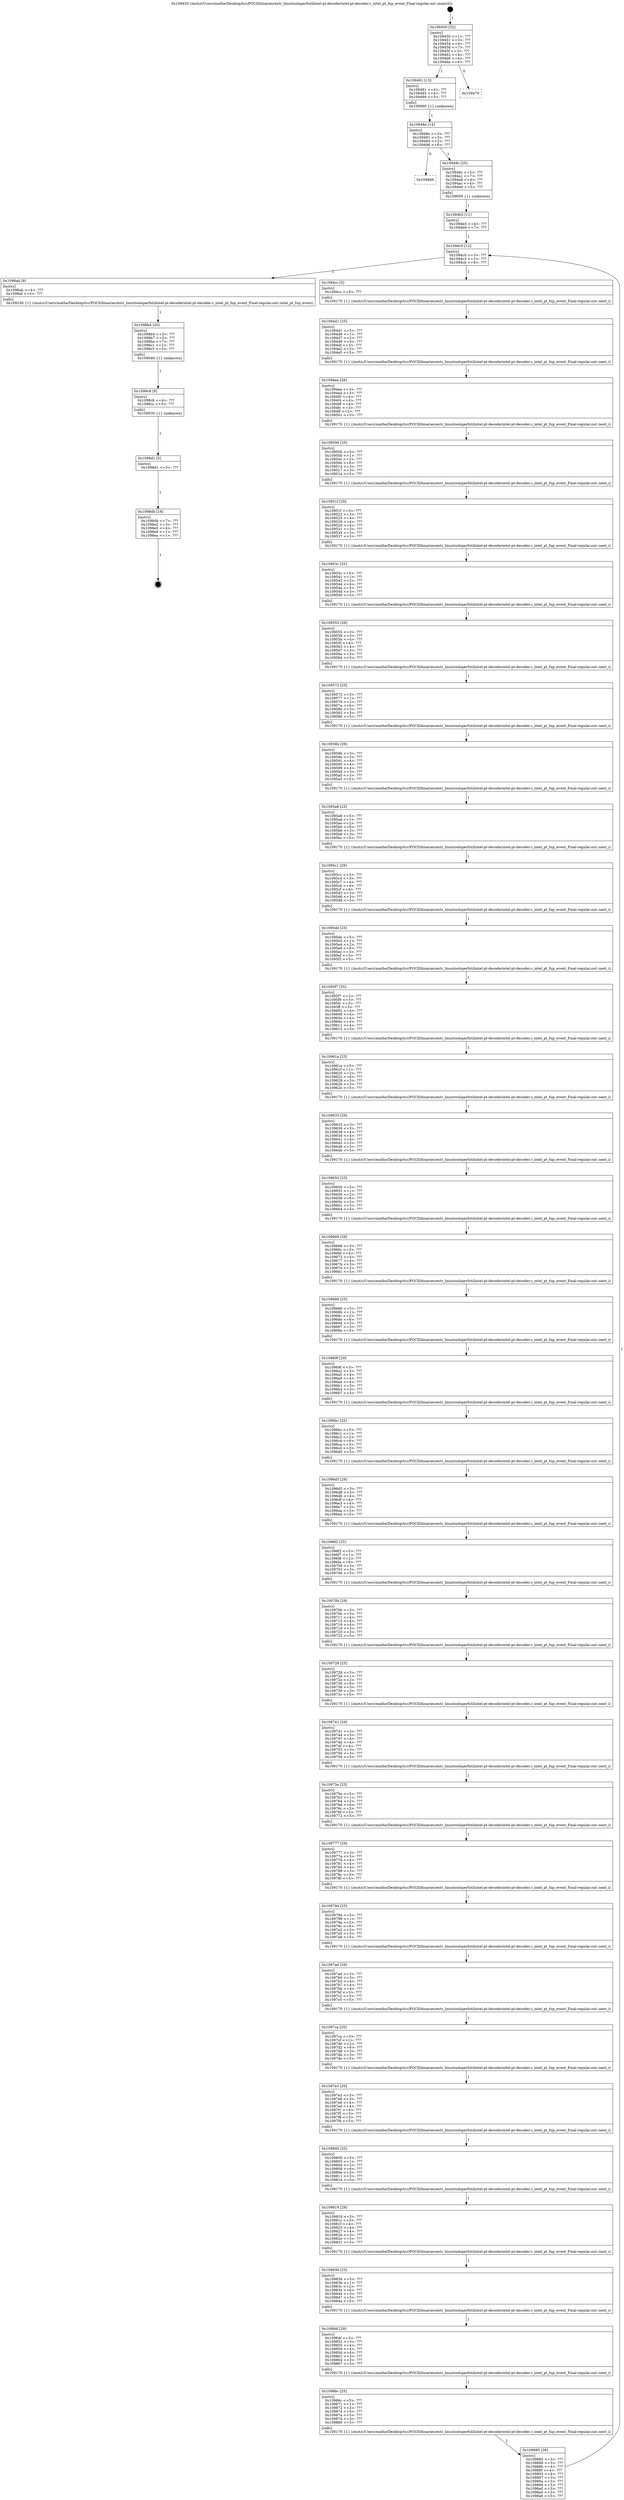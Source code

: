digraph "0x109450" {
  label = "0x109450 (/mnt/c/Users/mathe/Desktop/tcc/POCII/binaries/extr_linuxtoolsperfutilintel-pt-decoderintel-pt-decoder.c_intel_pt_fup_event_Final-regular.out::main(0))"
  labelloc = "t"
  node[shape=record]

  Entry [label="",width=0.3,height=0.3,shape=circle,fillcolor=black,style=filled]
  "0x109450" [label="{
     0x109450 [32]\l
     | [instrs]\l
     &nbsp;&nbsp;0x109450 \<+1\>: ???\l
     &nbsp;&nbsp;0x109451 \<+3\>: ???\l
     &nbsp;&nbsp;0x109454 \<+4\>: ???\l
     &nbsp;&nbsp;0x109458 \<+7\>: ???\l
     &nbsp;&nbsp;0x10945f \<+3\>: ???\l
     &nbsp;&nbsp;0x109462 \<+4\>: ???\l
     &nbsp;&nbsp;0x109466 \<+4\>: ???\l
     &nbsp;&nbsp;0x10946a \<+6\>: ???\l
  }"]
  "0x109481" [label="{
     0x109481 [13]\l
     | [instrs]\l
     &nbsp;&nbsp;0x109481 \<+4\>: ???\l
     &nbsp;&nbsp;0x109485 \<+4\>: ???\l
     &nbsp;&nbsp;0x109489 \<+5\>: ???\l
     | [calls]\l
     &nbsp;&nbsp;0x109060 \{1\} (unknown)\l
  }"]
  "0x109470" [label="{
     0x109470\l
  }", style=dashed]
  "0x10948e" [label="{
     0x10948e [14]\l
     | [instrs]\l
     &nbsp;&nbsp;0x10948e \<+3\>: ???\l
     &nbsp;&nbsp;0x109491 \<+3\>: ???\l
     &nbsp;&nbsp;0x109494 \<+2\>: ???\l
     &nbsp;&nbsp;0x109496 \<+6\>: ???\l
  }"]
  "0x1098d6" [label="{
     0x1098d6\l
  }", style=dashed]
  "0x10949c" [label="{
     0x10949c [25]\l
     | [instrs]\l
     &nbsp;&nbsp;0x10949c \<+5\>: ???\l
     &nbsp;&nbsp;0x1094a1 \<+7\>: ???\l
     &nbsp;&nbsp;0x1094a8 \<+4\>: ???\l
     &nbsp;&nbsp;0x1094ac \<+4\>: ???\l
     &nbsp;&nbsp;0x1094b0 \<+5\>: ???\l
     | [calls]\l
     &nbsp;&nbsp;0x109050 \{1\} (unknown)\l
  }"]
  Exit [label="",width=0.3,height=0.3,shape=circle,fillcolor=black,style=filled,peripheries=2]
  "0x1094c0" [label="{
     0x1094c0 [12]\l
     | [instrs]\l
     &nbsp;&nbsp;0x1094c0 \<+3\>: ???\l
     &nbsp;&nbsp;0x1094c3 \<+3\>: ???\l
     &nbsp;&nbsp;0x1094c6 \<+6\>: ???\l
  }"]
  "0x1098ab" [label="{
     0x1098ab [9]\l
     | [instrs]\l
     &nbsp;&nbsp;0x1098ab \<+4\>: ???\l
     &nbsp;&nbsp;0x1098af \<+5\>: ???\l
     | [calls]\l
     &nbsp;&nbsp;0x109230 \{1\} (/mnt/c/Users/mathe/Desktop/tcc/POCII/binaries/extr_linuxtoolsperfutilintel-pt-decoderintel-pt-decoder.c_intel_pt_fup_event_Final-regular.out::intel_pt_fup_event)\l
  }"]
  "0x1094cc" [label="{
     0x1094cc [5]\l
     | [instrs]\l
     &nbsp;&nbsp;0x1094cc \<+5\>: ???\l
     | [calls]\l
     &nbsp;&nbsp;0x109170 \{1\} (/mnt/c/Users/mathe/Desktop/tcc/POCII/binaries/extr_linuxtoolsperfutilintel-pt-decoderintel-pt-decoder.c_intel_pt_fup_event_Final-regular.out::next_i)\l
  }"]
  "0x1094d1" [label="{
     0x1094d1 [25]\l
     | [instrs]\l
     &nbsp;&nbsp;0x1094d1 \<+5\>: ???\l
     &nbsp;&nbsp;0x1094d6 \<+1\>: ???\l
     &nbsp;&nbsp;0x1094d7 \<+2\>: ???\l
     &nbsp;&nbsp;0x1094d9 \<+6\>: ???\l
     &nbsp;&nbsp;0x1094df \<+3\>: ???\l
     &nbsp;&nbsp;0x1094e2 \<+3\>: ???\l
     &nbsp;&nbsp;0x1094e5 \<+5\>: ???\l
     | [calls]\l
     &nbsp;&nbsp;0x109170 \{1\} (/mnt/c/Users/mathe/Desktop/tcc/POCII/binaries/extr_linuxtoolsperfutilintel-pt-decoderintel-pt-decoder.c_intel_pt_fup_event_Final-regular.out::next_i)\l
  }"]
  "0x1094ea" [label="{
     0x1094ea [28]\l
     | [instrs]\l
     &nbsp;&nbsp;0x1094ea \<+3\>: ???\l
     &nbsp;&nbsp;0x1094ed \<+3\>: ???\l
     &nbsp;&nbsp;0x1094f0 \<+4\>: ???\l
     &nbsp;&nbsp;0x1094f4 \<+4\>: ???\l
     &nbsp;&nbsp;0x1094f8 \<+4\>: ???\l
     &nbsp;&nbsp;0x1094fc \<+3\>: ???\l
     &nbsp;&nbsp;0x1094ff \<+2\>: ???\l
     &nbsp;&nbsp;0x109501 \<+5\>: ???\l
     | [calls]\l
     &nbsp;&nbsp;0x109170 \{1\} (/mnt/c/Users/mathe/Desktop/tcc/POCII/binaries/extr_linuxtoolsperfutilintel-pt-decoderintel-pt-decoder.c_intel_pt_fup_event_Final-regular.out::next_i)\l
  }"]
  "0x109506" [label="{
     0x109506 [25]\l
     | [instrs]\l
     &nbsp;&nbsp;0x109506 \<+5\>: ???\l
     &nbsp;&nbsp;0x10950b \<+1\>: ???\l
     &nbsp;&nbsp;0x10950c \<+2\>: ???\l
     &nbsp;&nbsp;0x10950e \<+6\>: ???\l
     &nbsp;&nbsp;0x109514 \<+3\>: ???\l
     &nbsp;&nbsp;0x109517 \<+3\>: ???\l
     &nbsp;&nbsp;0x10951a \<+5\>: ???\l
     | [calls]\l
     &nbsp;&nbsp;0x109170 \{1\} (/mnt/c/Users/mathe/Desktop/tcc/POCII/binaries/extr_linuxtoolsperfutilintel-pt-decoderintel-pt-decoder.c_intel_pt_fup_event_Final-regular.out::next_i)\l
  }"]
  "0x10951f" [label="{
     0x10951f [29]\l
     | [instrs]\l
     &nbsp;&nbsp;0x10951f \<+3\>: ???\l
     &nbsp;&nbsp;0x109522 \<+3\>: ???\l
     &nbsp;&nbsp;0x109525 \<+4\>: ???\l
     &nbsp;&nbsp;0x109529 \<+4\>: ???\l
     &nbsp;&nbsp;0x10952d \<+4\>: ???\l
     &nbsp;&nbsp;0x109531 \<+3\>: ???\l
     &nbsp;&nbsp;0x109534 \<+3\>: ???\l
     &nbsp;&nbsp;0x109537 \<+5\>: ???\l
     | [calls]\l
     &nbsp;&nbsp;0x109170 \{1\} (/mnt/c/Users/mathe/Desktop/tcc/POCII/binaries/extr_linuxtoolsperfutilintel-pt-decoderintel-pt-decoder.c_intel_pt_fup_event_Final-regular.out::next_i)\l
  }"]
  "0x10953c" [label="{
     0x10953c [25]\l
     | [instrs]\l
     &nbsp;&nbsp;0x10953c \<+5\>: ???\l
     &nbsp;&nbsp;0x109541 \<+1\>: ???\l
     &nbsp;&nbsp;0x109542 \<+2\>: ???\l
     &nbsp;&nbsp;0x109544 \<+6\>: ???\l
     &nbsp;&nbsp;0x10954a \<+3\>: ???\l
     &nbsp;&nbsp;0x10954d \<+3\>: ???\l
     &nbsp;&nbsp;0x109550 \<+5\>: ???\l
     | [calls]\l
     &nbsp;&nbsp;0x109170 \{1\} (/mnt/c/Users/mathe/Desktop/tcc/POCII/binaries/extr_linuxtoolsperfutilintel-pt-decoderintel-pt-decoder.c_intel_pt_fup_event_Final-regular.out::next_i)\l
  }"]
  "0x109555" [label="{
     0x109555 [29]\l
     | [instrs]\l
     &nbsp;&nbsp;0x109555 \<+3\>: ???\l
     &nbsp;&nbsp;0x109558 \<+3\>: ???\l
     &nbsp;&nbsp;0x10955b \<+4\>: ???\l
     &nbsp;&nbsp;0x10955f \<+4\>: ???\l
     &nbsp;&nbsp;0x109563 \<+4\>: ???\l
     &nbsp;&nbsp;0x109567 \<+3\>: ???\l
     &nbsp;&nbsp;0x10956a \<+3\>: ???\l
     &nbsp;&nbsp;0x10956d \<+5\>: ???\l
     | [calls]\l
     &nbsp;&nbsp;0x109170 \{1\} (/mnt/c/Users/mathe/Desktop/tcc/POCII/binaries/extr_linuxtoolsperfutilintel-pt-decoderintel-pt-decoder.c_intel_pt_fup_event_Final-regular.out::next_i)\l
  }"]
  "0x109572" [label="{
     0x109572 [25]\l
     | [instrs]\l
     &nbsp;&nbsp;0x109572 \<+5\>: ???\l
     &nbsp;&nbsp;0x109577 \<+1\>: ???\l
     &nbsp;&nbsp;0x109578 \<+2\>: ???\l
     &nbsp;&nbsp;0x10957a \<+6\>: ???\l
     &nbsp;&nbsp;0x109580 \<+3\>: ???\l
     &nbsp;&nbsp;0x109583 \<+3\>: ???\l
     &nbsp;&nbsp;0x109586 \<+5\>: ???\l
     | [calls]\l
     &nbsp;&nbsp;0x109170 \{1\} (/mnt/c/Users/mathe/Desktop/tcc/POCII/binaries/extr_linuxtoolsperfutilintel-pt-decoderintel-pt-decoder.c_intel_pt_fup_event_Final-regular.out::next_i)\l
  }"]
  "0x10958b" [label="{
     0x10958b [29]\l
     | [instrs]\l
     &nbsp;&nbsp;0x10958b \<+3\>: ???\l
     &nbsp;&nbsp;0x10958e \<+3\>: ???\l
     &nbsp;&nbsp;0x109591 \<+4\>: ???\l
     &nbsp;&nbsp;0x109595 \<+4\>: ???\l
     &nbsp;&nbsp;0x109599 \<+4\>: ???\l
     &nbsp;&nbsp;0x10959d \<+3\>: ???\l
     &nbsp;&nbsp;0x1095a0 \<+3\>: ???\l
     &nbsp;&nbsp;0x1095a3 \<+5\>: ???\l
     | [calls]\l
     &nbsp;&nbsp;0x109170 \{1\} (/mnt/c/Users/mathe/Desktop/tcc/POCII/binaries/extr_linuxtoolsperfutilintel-pt-decoderintel-pt-decoder.c_intel_pt_fup_event_Final-regular.out::next_i)\l
  }"]
  "0x1095a8" [label="{
     0x1095a8 [25]\l
     | [instrs]\l
     &nbsp;&nbsp;0x1095a8 \<+5\>: ???\l
     &nbsp;&nbsp;0x1095ad \<+1\>: ???\l
     &nbsp;&nbsp;0x1095ae \<+2\>: ???\l
     &nbsp;&nbsp;0x1095b0 \<+6\>: ???\l
     &nbsp;&nbsp;0x1095b6 \<+3\>: ???\l
     &nbsp;&nbsp;0x1095b9 \<+3\>: ???\l
     &nbsp;&nbsp;0x1095bc \<+5\>: ???\l
     | [calls]\l
     &nbsp;&nbsp;0x109170 \{1\} (/mnt/c/Users/mathe/Desktop/tcc/POCII/binaries/extr_linuxtoolsperfutilintel-pt-decoderintel-pt-decoder.c_intel_pt_fup_event_Final-regular.out::next_i)\l
  }"]
  "0x1095c1" [label="{
     0x1095c1 [29]\l
     | [instrs]\l
     &nbsp;&nbsp;0x1095c1 \<+3\>: ???\l
     &nbsp;&nbsp;0x1095c4 \<+3\>: ???\l
     &nbsp;&nbsp;0x1095c7 \<+4\>: ???\l
     &nbsp;&nbsp;0x1095cb \<+4\>: ???\l
     &nbsp;&nbsp;0x1095cf \<+4\>: ???\l
     &nbsp;&nbsp;0x1095d3 \<+3\>: ???\l
     &nbsp;&nbsp;0x1095d6 \<+3\>: ???\l
     &nbsp;&nbsp;0x1095d9 \<+5\>: ???\l
     | [calls]\l
     &nbsp;&nbsp;0x109170 \{1\} (/mnt/c/Users/mathe/Desktop/tcc/POCII/binaries/extr_linuxtoolsperfutilintel-pt-decoderintel-pt-decoder.c_intel_pt_fup_event_Final-regular.out::next_i)\l
  }"]
  "0x1095de" [label="{
     0x1095de [25]\l
     | [instrs]\l
     &nbsp;&nbsp;0x1095de \<+5\>: ???\l
     &nbsp;&nbsp;0x1095e3 \<+1\>: ???\l
     &nbsp;&nbsp;0x1095e4 \<+2\>: ???\l
     &nbsp;&nbsp;0x1095e6 \<+6\>: ???\l
     &nbsp;&nbsp;0x1095ec \<+3\>: ???\l
     &nbsp;&nbsp;0x1095ef \<+3\>: ???\l
     &nbsp;&nbsp;0x1095f2 \<+5\>: ???\l
     | [calls]\l
     &nbsp;&nbsp;0x109170 \{1\} (/mnt/c/Users/mathe/Desktop/tcc/POCII/binaries/extr_linuxtoolsperfutilintel-pt-decoderintel-pt-decoder.c_intel_pt_fup_event_Final-regular.out::next_i)\l
  }"]
  "0x1095f7" [label="{
     0x1095f7 [35]\l
     | [instrs]\l
     &nbsp;&nbsp;0x1095f7 \<+2\>: ???\l
     &nbsp;&nbsp;0x1095f9 \<+3\>: ???\l
     &nbsp;&nbsp;0x1095fc \<+3\>: ???\l
     &nbsp;&nbsp;0x1095ff \<+3\>: ???\l
     &nbsp;&nbsp;0x109602 \<+4\>: ???\l
     &nbsp;&nbsp;0x109606 \<+4\>: ???\l
     &nbsp;&nbsp;0x10960a \<+4\>: ???\l
     &nbsp;&nbsp;0x10960e \<+3\>: ???\l
     &nbsp;&nbsp;0x109611 \<+4\>: ???\l
     &nbsp;&nbsp;0x109615 \<+5\>: ???\l
     | [calls]\l
     &nbsp;&nbsp;0x109170 \{1\} (/mnt/c/Users/mathe/Desktop/tcc/POCII/binaries/extr_linuxtoolsperfutilintel-pt-decoderintel-pt-decoder.c_intel_pt_fup_event_Final-regular.out::next_i)\l
  }"]
  "0x10961a" [label="{
     0x10961a [25]\l
     | [instrs]\l
     &nbsp;&nbsp;0x10961a \<+5\>: ???\l
     &nbsp;&nbsp;0x10961f \<+1\>: ???\l
     &nbsp;&nbsp;0x109620 \<+2\>: ???\l
     &nbsp;&nbsp;0x109622 \<+6\>: ???\l
     &nbsp;&nbsp;0x109628 \<+3\>: ???\l
     &nbsp;&nbsp;0x10962b \<+3\>: ???\l
     &nbsp;&nbsp;0x10962e \<+5\>: ???\l
     | [calls]\l
     &nbsp;&nbsp;0x109170 \{1\} (/mnt/c/Users/mathe/Desktop/tcc/POCII/binaries/extr_linuxtoolsperfutilintel-pt-decoderintel-pt-decoder.c_intel_pt_fup_event_Final-regular.out::next_i)\l
  }"]
  "0x109633" [label="{
     0x109633 [29]\l
     | [instrs]\l
     &nbsp;&nbsp;0x109633 \<+3\>: ???\l
     &nbsp;&nbsp;0x109636 \<+3\>: ???\l
     &nbsp;&nbsp;0x109639 \<+4\>: ???\l
     &nbsp;&nbsp;0x10963d \<+4\>: ???\l
     &nbsp;&nbsp;0x109641 \<+4\>: ???\l
     &nbsp;&nbsp;0x109645 \<+3\>: ???\l
     &nbsp;&nbsp;0x109648 \<+3\>: ???\l
     &nbsp;&nbsp;0x10964b \<+5\>: ???\l
     | [calls]\l
     &nbsp;&nbsp;0x109170 \{1\} (/mnt/c/Users/mathe/Desktop/tcc/POCII/binaries/extr_linuxtoolsperfutilintel-pt-decoderintel-pt-decoder.c_intel_pt_fup_event_Final-regular.out::next_i)\l
  }"]
  "0x109650" [label="{
     0x109650 [25]\l
     | [instrs]\l
     &nbsp;&nbsp;0x109650 \<+5\>: ???\l
     &nbsp;&nbsp;0x109655 \<+1\>: ???\l
     &nbsp;&nbsp;0x109656 \<+2\>: ???\l
     &nbsp;&nbsp;0x109658 \<+6\>: ???\l
     &nbsp;&nbsp;0x10965e \<+3\>: ???\l
     &nbsp;&nbsp;0x109661 \<+3\>: ???\l
     &nbsp;&nbsp;0x109664 \<+5\>: ???\l
     | [calls]\l
     &nbsp;&nbsp;0x109170 \{1\} (/mnt/c/Users/mathe/Desktop/tcc/POCII/binaries/extr_linuxtoolsperfutilintel-pt-decoderintel-pt-decoder.c_intel_pt_fup_event_Final-regular.out::next_i)\l
  }"]
  "0x109669" [label="{
     0x109669 [29]\l
     | [instrs]\l
     &nbsp;&nbsp;0x109669 \<+3\>: ???\l
     &nbsp;&nbsp;0x10966c \<+3\>: ???\l
     &nbsp;&nbsp;0x10966f \<+4\>: ???\l
     &nbsp;&nbsp;0x109673 \<+4\>: ???\l
     &nbsp;&nbsp;0x109677 \<+4\>: ???\l
     &nbsp;&nbsp;0x10967b \<+3\>: ???\l
     &nbsp;&nbsp;0x10967e \<+3\>: ???\l
     &nbsp;&nbsp;0x109681 \<+5\>: ???\l
     | [calls]\l
     &nbsp;&nbsp;0x109170 \{1\} (/mnt/c/Users/mathe/Desktop/tcc/POCII/binaries/extr_linuxtoolsperfutilintel-pt-decoderintel-pt-decoder.c_intel_pt_fup_event_Final-regular.out::next_i)\l
  }"]
  "0x109686" [label="{
     0x109686 [25]\l
     | [instrs]\l
     &nbsp;&nbsp;0x109686 \<+5\>: ???\l
     &nbsp;&nbsp;0x10968b \<+1\>: ???\l
     &nbsp;&nbsp;0x10968c \<+2\>: ???\l
     &nbsp;&nbsp;0x10968e \<+6\>: ???\l
     &nbsp;&nbsp;0x109694 \<+3\>: ???\l
     &nbsp;&nbsp;0x109697 \<+3\>: ???\l
     &nbsp;&nbsp;0x10969a \<+5\>: ???\l
     | [calls]\l
     &nbsp;&nbsp;0x109170 \{1\} (/mnt/c/Users/mathe/Desktop/tcc/POCII/binaries/extr_linuxtoolsperfutilintel-pt-decoderintel-pt-decoder.c_intel_pt_fup_event_Final-regular.out::next_i)\l
  }"]
  "0x10969f" [label="{
     0x10969f [29]\l
     | [instrs]\l
     &nbsp;&nbsp;0x10969f \<+3\>: ???\l
     &nbsp;&nbsp;0x1096a2 \<+3\>: ???\l
     &nbsp;&nbsp;0x1096a5 \<+4\>: ???\l
     &nbsp;&nbsp;0x1096a9 \<+4\>: ???\l
     &nbsp;&nbsp;0x1096ad \<+4\>: ???\l
     &nbsp;&nbsp;0x1096b1 \<+3\>: ???\l
     &nbsp;&nbsp;0x1096b4 \<+3\>: ???\l
     &nbsp;&nbsp;0x1096b7 \<+5\>: ???\l
     | [calls]\l
     &nbsp;&nbsp;0x109170 \{1\} (/mnt/c/Users/mathe/Desktop/tcc/POCII/binaries/extr_linuxtoolsperfutilintel-pt-decoderintel-pt-decoder.c_intel_pt_fup_event_Final-regular.out::next_i)\l
  }"]
  "0x1096bc" [label="{
     0x1096bc [25]\l
     | [instrs]\l
     &nbsp;&nbsp;0x1096bc \<+5\>: ???\l
     &nbsp;&nbsp;0x1096c1 \<+1\>: ???\l
     &nbsp;&nbsp;0x1096c2 \<+2\>: ???\l
     &nbsp;&nbsp;0x1096c4 \<+6\>: ???\l
     &nbsp;&nbsp;0x1096ca \<+3\>: ???\l
     &nbsp;&nbsp;0x1096cd \<+3\>: ???\l
     &nbsp;&nbsp;0x1096d0 \<+5\>: ???\l
     | [calls]\l
     &nbsp;&nbsp;0x109170 \{1\} (/mnt/c/Users/mathe/Desktop/tcc/POCII/binaries/extr_linuxtoolsperfutilintel-pt-decoderintel-pt-decoder.c_intel_pt_fup_event_Final-regular.out::next_i)\l
  }"]
  "0x1096d5" [label="{
     0x1096d5 [29]\l
     | [instrs]\l
     &nbsp;&nbsp;0x1096d5 \<+3\>: ???\l
     &nbsp;&nbsp;0x1096d8 \<+3\>: ???\l
     &nbsp;&nbsp;0x1096db \<+4\>: ???\l
     &nbsp;&nbsp;0x1096df \<+4\>: ???\l
     &nbsp;&nbsp;0x1096e3 \<+4\>: ???\l
     &nbsp;&nbsp;0x1096e7 \<+3\>: ???\l
     &nbsp;&nbsp;0x1096ea \<+3\>: ???\l
     &nbsp;&nbsp;0x1096ed \<+5\>: ???\l
     | [calls]\l
     &nbsp;&nbsp;0x109170 \{1\} (/mnt/c/Users/mathe/Desktop/tcc/POCII/binaries/extr_linuxtoolsperfutilintel-pt-decoderintel-pt-decoder.c_intel_pt_fup_event_Final-regular.out::next_i)\l
  }"]
  "0x1096f2" [label="{
     0x1096f2 [25]\l
     | [instrs]\l
     &nbsp;&nbsp;0x1096f2 \<+5\>: ???\l
     &nbsp;&nbsp;0x1096f7 \<+1\>: ???\l
     &nbsp;&nbsp;0x1096f8 \<+2\>: ???\l
     &nbsp;&nbsp;0x1096fa \<+6\>: ???\l
     &nbsp;&nbsp;0x109700 \<+3\>: ???\l
     &nbsp;&nbsp;0x109703 \<+3\>: ???\l
     &nbsp;&nbsp;0x109706 \<+5\>: ???\l
     | [calls]\l
     &nbsp;&nbsp;0x109170 \{1\} (/mnt/c/Users/mathe/Desktop/tcc/POCII/binaries/extr_linuxtoolsperfutilintel-pt-decoderintel-pt-decoder.c_intel_pt_fup_event_Final-regular.out::next_i)\l
  }"]
  "0x10970b" [label="{
     0x10970b [29]\l
     | [instrs]\l
     &nbsp;&nbsp;0x10970b \<+3\>: ???\l
     &nbsp;&nbsp;0x10970e \<+3\>: ???\l
     &nbsp;&nbsp;0x109711 \<+4\>: ???\l
     &nbsp;&nbsp;0x109715 \<+4\>: ???\l
     &nbsp;&nbsp;0x109719 \<+4\>: ???\l
     &nbsp;&nbsp;0x10971d \<+3\>: ???\l
     &nbsp;&nbsp;0x109720 \<+3\>: ???\l
     &nbsp;&nbsp;0x109723 \<+5\>: ???\l
     | [calls]\l
     &nbsp;&nbsp;0x109170 \{1\} (/mnt/c/Users/mathe/Desktop/tcc/POCII/binaries/extr_linuxtoolsperfutilintel-pt-decoderintel-pt-decoder.c_intel_pt_fup_event_Final-regular.out::next_i)\l
  }"]
  "0x109728" [label="{
     0x109728 [25]\l
     | [instrs]\l
     &nbsp;&nbsp;0x109728 \<+5\>: ???\l
     &nbsp;&nbsp;0x10972d \<+1\>: ???\l
     &nbsp;&nbsp;0x10972e \<+2\>: ???\l
     &nbsp;&nbsp;0x109730 \<+6\>: ???\l
     &nbsp;&nbsp;0x109736 \<+3\>: ???\l
     &nbsp;&nbsp;0x109739 \<+3\>: ???\l
     &nbsp;&nbsp;0x10973c \<+5\>: ???\l
     | [calls]\l
     &nbsp;&nbsp;0x109170 \{1\} (/mnt/c/Users/mathe/Desktop/tcc/POCII/binaries/extr_linuxtoolsperfutilintel-pt-decoderintel-pt-decoder.c_intel_pt_fup_event_Final-regular.out::next_i)\l
  }"]
  "0x109741" [label="{
     0x109741 [29]\l
     | [instrs]\l
     &nbsp;&nbsp;0x109741 \<+3\>: ???\l
     &nbsp;&nbsp;0x109744 \<+3\>: ???\l
     &nbsp;&nbsp;0x109747 \<+4\>: ???\l
     &nbsp;&nbsp;0x10974b \<+4\>: ???\l
     &nbsp;&nbsp;0x10974f \<+4\>: ???\l
     &nbsp;&nbsp;0x109753 \<+3\>: ???\l
     &nbsp;&nbsp;0x109756 \<+3\>: ???\l
     &nbsp;&nbsp;0x109759 \<+5\>: ???\l
     | [calls]\l
     &nbsp;&nbsp;0x109170 \{1\} (/mnt/c/Users/mathe/Desktop/tcc/POCII/binaries/extr_linuxtoolsperfutilintel-pt-decoderintel-pt-decoder.c_intel_pt_fup_event_Final-regular.out::next_i)\l
  }"]
  "0x10975e" [label="{
     0x10975e [25]\l
     | [instrs]\l
     &nbsp;&nbsp;0x10975e \<+5\>: ???\l
     &nbsp;&nbsp;0x109763 \<+1\>: ???\l
     &nbsp;&nbsp;0x109764 \<+2\>: ???\l
     &nbsp;&nbsp;0x109766 \<+6\>: ???\l
     &nbsp;&nbsp;0x10976c \<+3\>: ???\l
     &nbsp;&nbsp;0x10976f \<+3\>: ???\l
     &nbsp;&nbsp;0x109772 \<+5\>: ???\l
     | [calls]\l
     &nbsp;&nbsp;0x109170 \{1\} (/mnt/c/Users/mathe/Desktop/tcc/POCII/binaries/extr_linuxtoolsperfutilintel-pt-decoderintel-pt-decoder.c_intel_pt_fup_event_Final-regular.out::next_i)\l
  }"]
  "0x109777" [label="{
     0x109777 [29]\l
     | [instrs]\l
     &nbsp;&nbsp;0x109777 \<+3\>: ???\l
     &nbsp;&nbsp;0x10977a \<+3\>: ???\l
     &nbsp;&nbsp;0x10977d \<+4\>: ???\l
     &nbsp;&nbsp;0x109781 \<+4\>: ???\l
     &nbsp;&nbsp;0x109785 \<+4\>: ???\l
     &nbsp;&nbsp;0x109789 \<+3\>: ???\l
     &nbsp;&nbsp;0x10978c \<+3\>: ???\l
     &nbsp;&nbsp;0x10978f \<+5\>: ???\l
     | [calls]\l
     &nbsp;&nbsp;0x109170 \{1\} (/mnt/c/Users/mathe/Desktop/tcc/POCII/binaries/extr_linuxtoolsperfutilintel-pt-decoderintel-pt-decoder.c_intel_pt_fup_event_Final-regular.out::next_i)\l
  }"]
  "0x109794" [label="{
     0x109794 [25]\l
     | [instrs]\l
     &nbsp;&nbsp;0x109794 \<+5\>: ???\l
     &nbsp;&nbsp;0x109799 \<+1\>: ???\l
     &nbsp;&nbsp;0x10979a \<+2\>: ???\l
     &nbsp;&nbsp;0x10979c \<+6\>: ???\l
     &nbsp;&nbsp;0x1097a2 \<+3\>: ???\l
     &nbsp;&nbsp;0x1097a5 \<+3\>: ???\l
     &nbsp;&nbsp;0x1097a8 \<+5\>: ???\l
     | [calls]\l
     &nbsp;&nbsp;0x109170 \{1\} (/mnt/c/Users/mathe/Desktop/tcc/POCII/binaries/extr_linuxtoolsperfutilintel-pt-decoderintel-pt-decoder.c_intel_pt_fup_event_Final-regular.out::next_i)\l
  }"]
  "0x1097ad" [label="{
     0x1097ad [29]\l
     | [instrs]\l
     &nbsp;&nbsp;0x1097ad \<+3\>: ???\l
     &nbsp;&nbsp;0x1097b0 \<+3\>: ???\l
     &nbsp;&nbsp;0x1097b3 \<+4\>: ???\l
     &nbsp;&nbsp;0x1097b7 \<+4\>: ???\l
     &nbsp;&nbsp;0x1097bb \<+4\>: ???\l
     &nbsp;&nbsp;0x1097bf \<+3\>: ???\l
     &nbsp;&nbsp;0x1097c2 \<+3\>: ???\l
     &nbsp;&nbsp;0x1097c5 \<+5\>: ???\l
     | [calls]\l
     &nbsp;&nbsp;0x109170 \{1\} (/mnt/c/Users/mathe/Desktop/tcc/POCII/binaries/extr_linuxtoolsperfutilintel-pt-decoderintel-pt-decoder.c_intel_pt_fup_event_Final-regular.out::next_i)\l
  }"]
  "0x1097ca" [label="{
     0x1097ca [25]\l
     | [instrs]\l
     &nbsp;&nbsp;0x1097ca \<+5\>: ???\l
     &nbsp;&nbsp;0x1097cf \<+1\>: ???\l
     &nbsp;&nbsp;0x1097d0 \<+2\>: ???\l
     &nbsp;&nbsp;0x1097d2 \<+6\>: ???\l
     &nbsp;&nbsp;0x1097d8 \<+3\>: ???\l
     &nbsp;&nbsp;0x1097db \<+3\>: ???\l
     &nbsp;&nbsp;0x1097de \<+5\>: ???\l
     | [calls]\l
     &nbsp;&nbsp;0x109170 \{1\} (/mnt/c/Users/mathe/Desktop/tcc/POCII/binaries/extr_linuxtoolsperfutilintel-pt-decoderintel-pt-decoder.c_intel_pt_fup_event_Final-regular.out::next_i)\l
  }"]
  "0x1097e3" [label="{
     0x1097e3 [29]\l
     | [instrs]\l
     &nbsp;&nbsp;0x1097e3 \<+3\>: ???\l
     &nbsp;&nbsp;0x1097e6 \<+3\>: ???\l
     &nbsp;&nbsp;0x1097e9 \<+4\>: ???\l
     &nbsp;&nbsp;0x1097ed \<+4\>: ???\l
     &nbsp;&nbsp;0x1097f1 \<+4\>: ???\l
     &nbsp;&nbsp;0x1097f5 \<+3\>: ???\l
     &nbsp;&nbsp;0x1097f8 \<+3\>: ???\l
     &nbsp;&nbsp;0x1097fb \<+5\>: ???\l
     | [calls]\l
     &nbsp;&nbsp;0x109170 \{1\} (/mnt/c/Users/mathe/Desktop/tcc/POCII/binaries/extr_linuxtoolsperfutilintel-pt-decoderintel-pt-decoder.c_intel_pt_fup_event_Final-regular.out::next_i)\l
  }"]
  "0x109800" [label="{
     0x109800 [25]\l
     | [instrs]\l
     &nbsp;&nbsp;0x109800 \<+5\>: ???\l
     &nbsp;&nbsp;0x109805 \<+1\>: ???\l
     &nbsp;&nbsp;0x109806 \<+2\>: ???\l
     &nbsp;&nbsp;0x109808 \<+6\>: ???\l
     &nbsp;&nbsp;0x10980e \<+3\>: ???\l
     &nbsp;&nbsp;0x109811 \<+3\>: ???\l
     &nbsp;&nbsp;0x109814 \<+5\>: ???\l
     | [calls]\l
     &nbsp;&nbsp;0x109170 \{1\} (/mnt/c/Users/mathe/Desktop/tcc/POCII/binaries/extr_linuxtoolsperfutilintel-pt-decoderintel-pt-decoder.c_intel_pt_fup_event_Final-regular.out::next_i)\l
  }"]
  "0x109819" [label="{
     0x109819 [29]\l
     | [instrs]\l
     &nbsp;&nbsp;0x109819 \<+3\>: ???\l
     &nbsp;&nbsp;0x10981c \<+3\>: ???\l
     &nbsp;&nbsp;0x10981f \<+4\>: ???\l
     &nbsp;&nbsp;0x109823 \<+4\>: ???\l
     &nbsp;&nbsp;0x109827 \<+4\>: ???\l
     &nbsp;&nbsp;0x10982b \<+3\>: ???\l
     &nbsp;&nbsp;0x10982e \<+3\>: ???\l
     &nbsp;&nbsp;0x109831 \<+5\>: ???\l
     | [calls]\l
     &nbsp;&nbsp;0x109170 \{1\} (/mnt/c/Users/mathe/Desktop/tcc/POCII/binaries/extr_linuxtoolsperfutilintel-pt-decoderintel-pt-decoder.c_intel_pt_fup_event_Final-regular.out::next_i)\l
  }"]
  "0x109836" [label="{
     0x109836 [25]\l
     | [instrs]\l
     &nbsp;&nbsp;0x109836 \<+5\>: ???\l
     &nbsp;&nbsp;0x10983b \<+1\>: ???\l
     &nbsp;&nbsp;0x10983c \<+2\>: ???\l
     &nbsp;&nbsp;0x10983e \<+6\>: ???\l
     &nbsp;&nbsp;0x109844 \<+3\>: ???\l
     &nbsp;&nbsp;0x109847 \<+3\>: ???\l
     &nbsp;&nbsp;0x10984a \<+5\>: ???\l
     | [calls]\l
     &nbsp;&nbsp;0x109170 \{1\} (/mnt/c/Users/mathe/Desktop/tcc/POCII/binaries/extr_linuxtoolsperfutilintel-pt-decoderintel-pt-decoder.c_intel_pt_fup_event_Final-regular.out::next_i)\l
  }"]
  "0x10984f" [label="{
     0x10984f [29]\l
     | [instrs]\l
     &nbsp;&nbsp;0x10984f \<+3\>: ???\l
     &nbsp;&nbsp;0x109852 \<+3\>: ???\l
     &nbsp;&nbsp;0x109855 \<+4\>: ???\l
     &nbsp;&nbsp;0x109859 \<+4\>: ???\l
     &nbsp;&nbsp;0x10985d \<+4\>: ???\l
     &nbsp;&nbsp;0x109861 \<+3\>: ???\l
     &nbsp;&nbsp;0x109864 \<+3\>: ???\l
     &nbsp;&nbsp;0x109867 \<+5\>: ???\l
     | [calls]\l
     &nbsp;&nbsp;0x109170 \{1\} (/mnt/c/Users/mathe/Desktop/tcc/POCII/binaries/extr_linuxtoolsperfutilintel-pt-decoderintel-pt-decoder.c_intel_pt_fup_event_Final-regular.out::next_i)\l
  }"]
  "0x10986c" [label="{
     0x10986c [25]\l
     | [instrs]\l
     &nbsp;&nbsp;0x10986c \<+5\>: ???\l
     &nbsp;&nbsp;0x109871 \<+1\>: ???\l
     &nbsp;&nbsp;0x109872 \<+2\>: ???\l
     &nbsp;&nbsp;0x109874 \<+6\>: ???\l
     &nbsp;&nbsp;0x10987a \<+3\>: ???\l
     &nbsp;&nbsp;0x10987d \<+3\>: ???\l
     &nbsp;&nbsp;0x109880 \<+5\>: ???\l
     | [calls]\l
     &nbsp;&nbsp;0x109170 \{1\} (/mnt/c/Users/mathe/Desktop/tcc/POCII/binaries/extr_linuxtoolsperfutilintel-pt-decoderintel-pt-decoder.c_intel_pt_fup_event_Final-regular.out::next_i)\l
  }"]
  "0x109885" [label="{
     0x109885 [38]\l
     | [instrs]\l
     &nbsp;&nbsp;0x109885 \<+3\>: ???\l
     &nbsp;&nbsp;0x109888 \<+3\>: ???\l
     &nbsp;&nbsp;0x10988b \<+4\>: ???\l
     &nbsp;&nbsp;0x10988f \<+4\>: ???\l
     &nbsp;&nbsp;0x109893 \<+4\>: ???\l
     &nbsp;&nbsp;0x109897 \<+3\>: ???\l
     &nbsp;&nbsp;0x10989a \<+3\>: ???\l
     &nbsp;&nbsp;0x10989d \<+3\>: ???\l
     &nbsp;&nbsp;0x1098a0 \<+3\>: ???\l
     &nbsp;&nbsp;0x1098a3 \<+3\>: ???\l
     &nbsp;&nbsp;0x1098a6 \<+5\>: ???\l
  }"]
  "0x1094b5" [label="{
     0x1094b5 [11]\l
     | [instrs]\l
     &nbsp;&nbsp;0x1094b5 \<+4\>: ???\l
     &nbsp;&nbsp;0x1094b9 \<+7\>: ???\l
  }"]
  "0x1098b4" [label="{
     0x1098b4 [20]\l
     | [instrs]\l
     &nbsp;&nbsp;0x1098b4 \<+3\>: ???\l
     &nbsp;&nbsp;0x1098b7 \<+3\>: ???\l
     &nbsp;&nbsp;0x1098ba \<+7\>: ???\l
     &nbsp;&nbsp;0x1098c1 \<+2\>: ???\l
     &nbsp;&nbsp;0x1098c3 \<+5\>: ???\l
     | [calls]\l
     &nbsp;&nbsp;0x109040 \{1\} (unknown)\l
  }"]
  "0x1098c8" [label="{
     0x1098c8 [9]\l
     | [instrs]\l
     &nbsp;&nbsp;0x1098c8 \<+4\>: ???\l
     &nbsp;&nbsp;0x1098cc \<+5\>: ???\l
     | [calls]\l
     &nbsp;&nbsp;0x109030 \{1\} (unknown)\l
  }"]
  "0x1098d1" [label="{
     0x1098d1 [5]\l
     | [instrs]\l
     &nbsp;&nbsp;0x1098d1 \<+5\>: ???\l
  }"]
  "0x1098db" [label="{
     0x1098db [16]\l
     | [instrs]\l
     &nbsp;&nbsp;0x1098db \<+7\>: ???\l
     &nbsp;&nbsp;0x1098e2 \<+3\>: ???\l
     &nbsp;&nbsp;0x1098e5 \<+4\>: ???\l
     &nbsp;&nbsp;0x1098e9 \<+1\>: ???\l
     &nbsp;&nbsp;0x1098ea \<+1\>: ???\l
  }"]
  Entry -> "0x109450" [label=" 1"]
  "0x109450" -> "0x109481" [label=" 1"]
  "0x109450" -> "0x109470" [label=" 0"]
  "0x109481" -> "0x10948e" [label=" 1"]
  "0x10948e" -> "0x1098d6" [label=" 0"]
  "0x10948e" -> "0x10949c" [label=" 1"]
  "0x1098db" -> Exit [label=" 1"]
  "0x10949c" -> "0x1094b5" [label=" 1"]
  "0x1094c0" -> "0x1098ab" [label=" 1"]
  "0x1094c0" -> "0x1094cc" [label=" 1"]
  "0x1094cc" -> "0x1094d1" [label=" 1"]
  "0x1094d1" -> "0x1094ea" [label=" 1"]
  "0x1094ea" -> "0x109506" [label=" 1"]
  "0x109506" -> "0x10951f" [label=" 1"]
  "0x10951f" -> "0x10953c" [label=" 1"]
  "0x10953c" -> "0x109555" [label=" 1"]
  "0x109555" -> "0x109572" [label=" 1"]
  "0x109572" -> "0x10958b" [label=" 1"]
  "0x10958b" -> "0x1095a8" [label=" 1"]
  "0x1095a8" -> "0x1095c1" [label=" 1"]
  "0x1095c1" -> "0x1095de" [label=" 1"]
  "0x1095de" -> "0x1095f7" [label=" 1"]
  "0x1095f7" -> "0x10961a" [label=" 1"]
  "0x10961a" -> "0x109633" [label=" 1"]
  "0x109633" -> "0x109650" [label=" 1"]
  "0x109650" -> "0x109669" [label=" 1"]
  "0x109669" -> "0x109686" [label=" 1"]
  "0x109686" -> "0x10969f" [label=" 1"]
  "0x10969f" -> "0x1096bc" [label=" 1"]
  "0x1096bc" -> "0x1096d5" [label=" 1"]
  "0x1096d5" -> "0x1096f2" [label=" 1"]
  "0x1096f2" -> "0x10970b" [label=" 1"]
  "0x10970b" -> "0x109728" [label=" 1"]
  "0x109728" -> "0x109741" [label=" 1"]
  "0x109741" -> "0x10975e" [label=" 1"]
  "0x10975e" -> "0x109777" [label=" 1"]
  "0x109777" -> "0x109794" [label=" 1"]
  "0x109794" -> "0x1097ad" [label=" 1"]
  "0x1097ad" -> "0x1097ca" [label=" 1"]
  "0x1097ca" -> "0x1097e3" [label=" 1"]
  "0x1097e3" -> "0x109800" [label=" 1"]
  "0x109800" -> "0x109819" [label=" 1"]
  "0x109819" -> "0x109836" [label=" 1"]
  "0x109836" -> "0x10984f" [label=" 1"]
  "0x10984f" -> "0x10986c" [label=" 1"]
  "0x10986c" -> "0x109885" [label=" 1"]
  "0x1094b5" -> "0x1094c0" [label=" 1"]
  "0x109885" -> "0x1094c0" [label=" 1"]
  "0x1098ab" -> "0x1098b4" [label=" 1"]
  "0x1098b4" -> "0x1098c8" [label=" 1"]
  "0x1098c8" -> "0x1098d1" [label=" 1"]
  "0x1098d1" -> "0x1098db" [label=" 1"]
}
